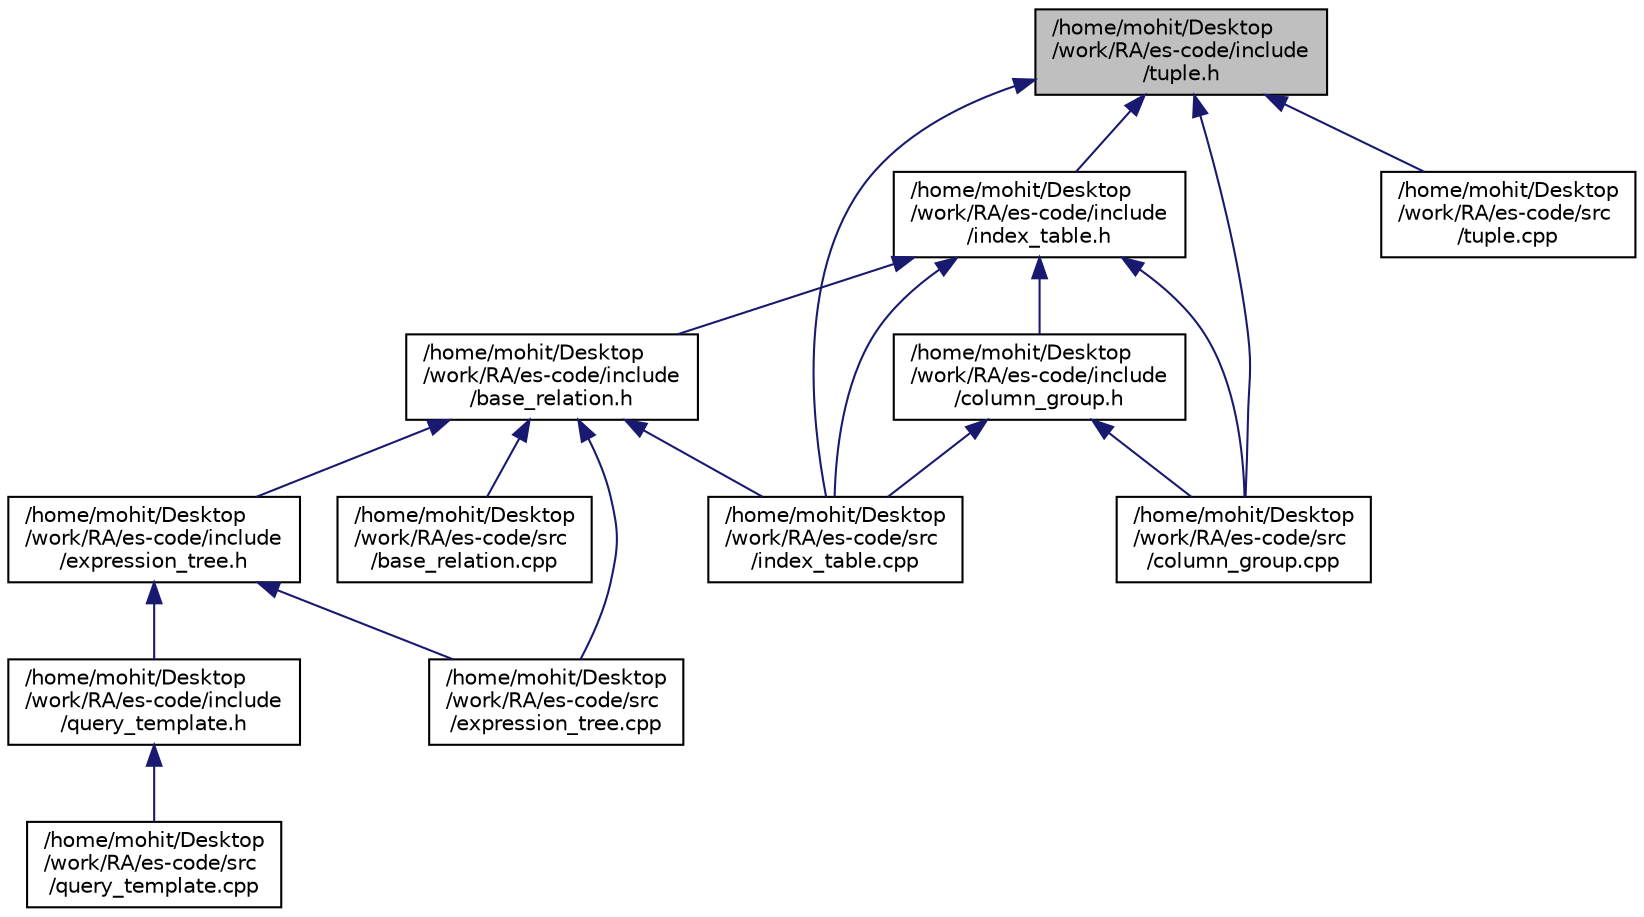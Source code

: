 digraph "/home/mohit/Desktop/work/RA/es-code/include/tuple.h"
{
  edge [fontname="Helvetica",fontsize="10",labelfontname="Helvetica",labelfontsize="10"];
  node [fontname="Helvetica",fontsize="10",shape=record];
  Node7 [label="/home/mohit/Desktop\l/work/RA/es-code/include\l/tuple.h",height=0.2,width=0.4,color="black", fillcolor="grey75", style="filled", fontcolor="black"];
  Node7 -> Node8 [dir="back",color="midnightblue",fontsize="10",style="solid",fontname="Helvetica"];
  Node8 [label="/home/mohit/Desktop\l/work/RA/es-code/src\l/column_group.cpp",height=0.2,width=0.4,color="black", fillcolor="white", style="filled",URL="$column__group_8cpp.html"];
  Node7 -> Node9 [dir="back",color="midnightblue",fontsize="10",style="solid",fontname="Helvetica"];
  Node9 [label="/home/mohit/Desktop\l/work/RA/es-code/src\l/index_table.cpp",height=0.2,width=0.4,color="black", fillcolor="white", style="filled",URL="$index__table_8cpp.html"];
  Node7 -> Node10 [dir="back",color="midnightblue",fontsize="10",style="solid",fontname="Helvetica"];
  Node10 [label="/home/mohit/Desktop\l/work/RA/es-code/src\l/tuple.cpp",height=0.2,width=0.4,color="black", fillcolor="white", style="filled",URL="$tuple_8cpp.html"];
  Node7 -> Node11 [dir="back",color="midnightblue",fontsize="10",style="solid",fontname="Helvetica"];
  Node11 [label="/home/mohit/Desktop\l/work/RA/es-code/include\l/index_table.h",height=0.2,width=0.4,color="black", fillcolor="white", style="filled",URL="$index__table_8h.html"];
  Node11 -> Node8 [dir="back",color="midnightblue",fontsize="10",style="solid",fontname="Helvetica"];
  Node11 -> Node9 [dir="back",color="midnightblue",fontsize="10",style="solid",fontname="Helvetica"];
  Node11 -> Node12 [dir="back",color="midnightblue",fontsize="10",style="solid",fontname="Helvetica"];
  Node12 [label="/home/mohit/Desktop\l/work/RA/es-code/include\l/base_relation.h",height=0.2,width=0.4,color="black", fillcolor="white", style="filled",URL="$base__relation_8h.html"];
  Node12 -> Node13 [dir="back",color="midnightblue",fontsize="10",style="solid",fontname="Helvetica"];
  Node13 [label="/home/mohit/Desktop\l/work/RA/es-code/src\l/base_relation.cpp",height=0.2,width=0.4,color="black", fillcolor="white", style="filled",URL="$base__relation_8cpp.html"];
  Node12 -> Node14 [dir="back",color="midnightblue",fontsize="10",style="solid",fontname="Helvetica"];
  Node14 [label="/home/mohit/Desktop\l/work/RA/es-code/src\l/expression_tree.cpp",height=0.2,width=0.4,color="black", fillcolor="white", style="filled",URL="$expression__tree_8cpp.html"];
  Node12 -> Node9 [dir="back",color="midnightblue",fontsize="10",style="solid",fontname="Helvetica"];
  Node12 -> Node15 [dir="back",color="midnightblue",fontsize="10",style="solid",fontname="Helvetica"];
  Node15 [label="/home/mohit/Desktop\l/work/RA/es-code/include\l/expression_tree.h",height=0.2,width=0.4,color="black", fillcolor="white", style="filled",URL="$expression__tree_8h.html"];
  Node15 -> Node14 [dir="back",color="midnightblue",fontsize="10",style="solid",fontname="Helvetica"];
  Node15 -> Node16 [dir="back",color="midnightblue",fontsize="10",style="solid",fontname="Helvetica"];
  Node16 [label="/home/mohit/Desktop\l/work/RA/es-code/include\l/query_template.h",height=0.2,width=0.4,color="black", fillcolor="white", style="filled",URL="$query__template_8h.html"];
  Node16 -> Node17 [dir="back",color="midnightblue",fontsize="10",style="solid",fontname="Helvetica"];
  Node17 [label="/home/mohit/Desktop\l/work/RA/es-code/src\l/query_template.cpp",height=0.2,width=0.4,color="black", fillcolor="white", style="filled",URL="$query__template_8cpp.html"];
  Node11 -> Node18 [dir="back",color="midnightblue",fontsize="10",style="solid",fontname="Helvetica"];
  Node18 [label="/home/mohit/Desktop\l/work/RA/es-code/include\l/column_group.h",height=0.2,width=0.4,color="black", fillcolor="white", style="filled",URL="$column__group_8h.html"];
  Node18 -> Node8 [dir="back",color="midnightblue",fontsize="10",style="solid",fontname="Helvetica"];
  Node18 -> Node9 [dir="back",color="midnightblue",fontsize="10",style="solid",fontname="Helvetica"];
}
